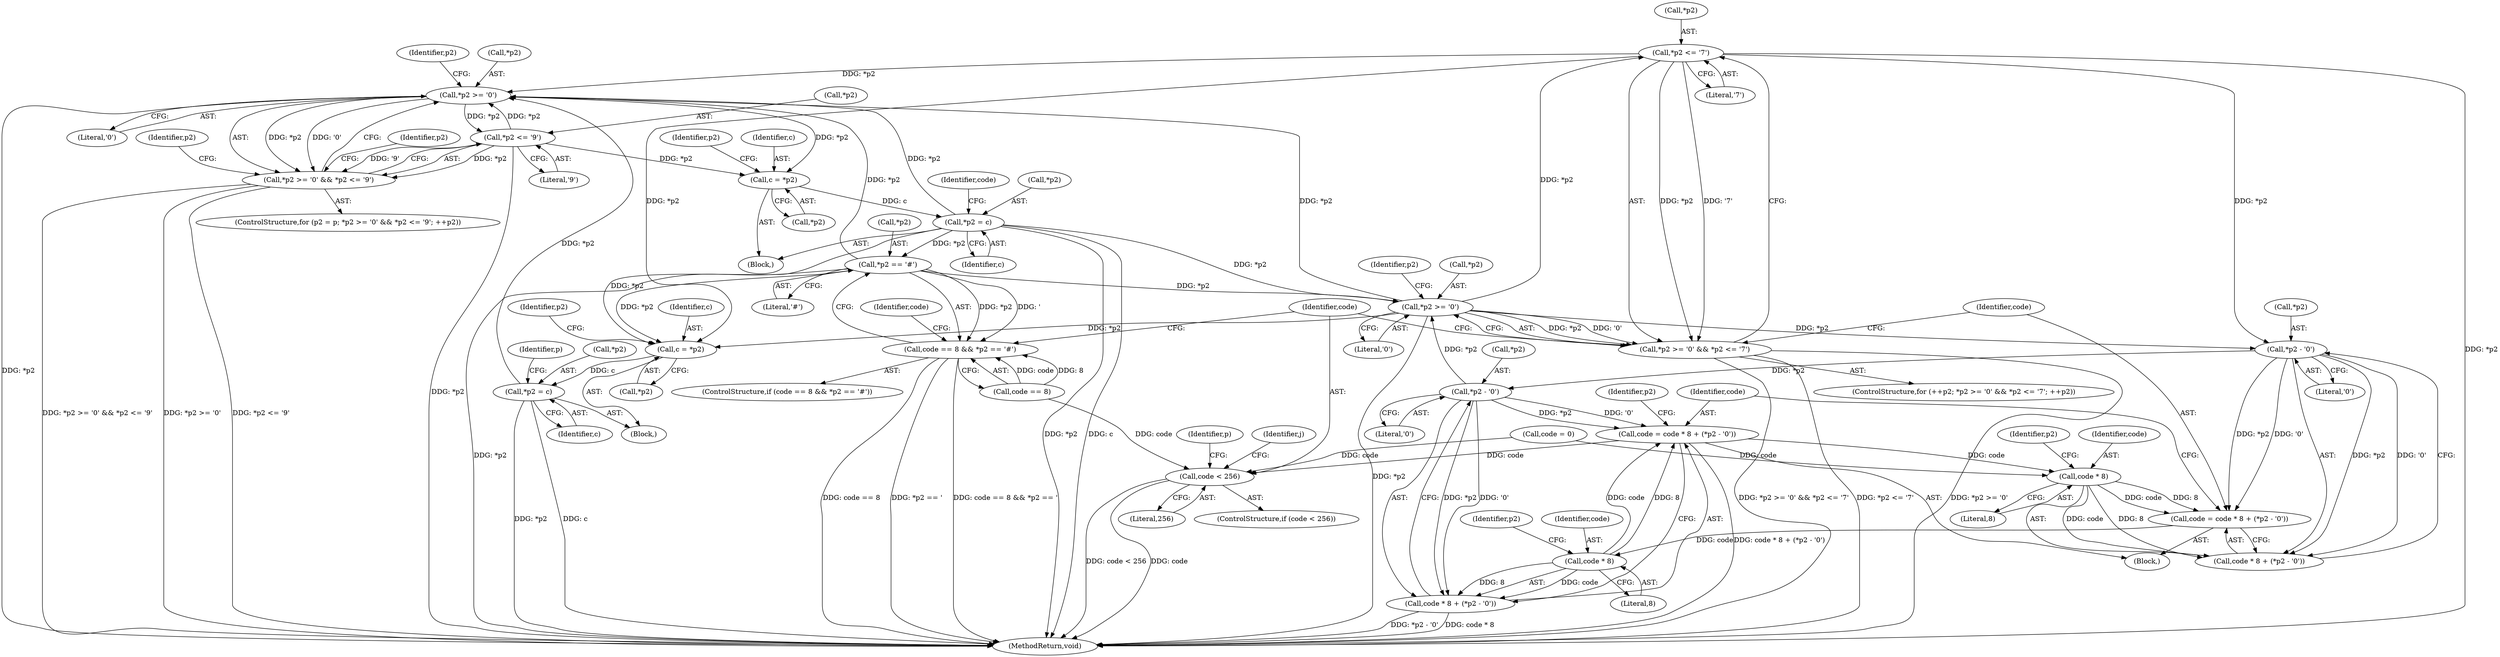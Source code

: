 digraph "1_poppler_39d140bfc0b8239bdd96d6a55842034ae5c05473@pointer" {
"1000380" [label="(Call,*p2 <= '7')"];
"1000376" [label="(Call,*p2 >= '0')"];
"1000364" [label="(Call,*p2 == '#')"];
"1000355" [label="(Call,*p2 = c)"];
"1000343" [label="(Call,c = *p2)"];
"1000333" [label="(Call,*p2 <= '9')"];
"1000329" [label="(Call,*p2 >= '0')"];
"1000449" [label="(Call,*p2 = c)"];
"1000435" [label="(Call,c = *p2)"];
"1000380" [label="(Call,*p2 <= '7')"];
"1000403" [label="(Call,*p2 - '0')"];
"1000393" [label="(Call,*p2 - '0')"];
"1000328" [label="(Call,*p2 >= '0' && *p2 <= '9')"];
"1000360" [label="(Call,code == 8 && *p2 == '#')"];
"1000375" [label="(Call,*p2 >= '0' && *p2 <= '7')"];
"1000387" [label="(Call,code = code * 8 + (*p2 - '0'))"];
"1000400" [label="(Call,code * 8)"];
"1000397" [label="(Call,code = code * 8 + (*p2 - '0'))"];
"1000390" [label="(Call,code * 8)"];
"1000389" [label="(Call,code * 8 + (*p2 - '0'))"];
"1000408" [label="(Call,code < 256)"];
"1000399" [label="(Call,code * 8 + (*p2 - '0'))"];
"1000393" [label="(Call,*p2 - '0')"];
"1000335" [label="(Identifier,p2)"];
"1000381" [label="(Call,*p2)"];
"1000359" [label="(ControlStructure,if (code == 8 && *p2 == '#'))"];
"1000388" [label="(Identifier,code)"];
"1000257" [label="(Identifier,j)"];
"1000398" [label="(Identifier,code)"];
"1000356" [label="(Call,*p2)"];
"1000343" [label="(Call,c = *p2)"];
"1000397" [label="(Call,code = code * 8 + (*p2 - '0'))"];
"1000400" [label="(Call,code * 8)"];
"1000367" [label="(Literal,'#')"];
"1000328" [label="(Call,*p2 >= '0' && *p2 <= '9')"];
"1000342" [label="(Block,)"];
"1000436" [label="(Identifier,c)"];
"1000394" [label="(Call,*p2)"];
"1000414" [label="(Identifier,p)"];
"1000376" [label="(Call,*p2 >= '0')"];
"1000336" [label="(Literal,'9')"];
"1000361" [label="(Call,code == 8)"];
"1000409" [label="(Identifier,code)"];
"1000372" [label="(ControlStructure,for (++p2; *p2 >= '0' && *p2 <= '7'; ++p2))"];
"1000365" [label="(Call,*p2)"];
"1000334" [label="(Call,*p2)"];
"1000362" [label="(Identifier,code)"];
"1000550" [label="(MethodReturn,void)"];
"1000435" [label="(Call,c = *p2)"];
"1000390" [label="(Call,code * 8)"];
"1000355" [label="(Call,*p2 = c)"];
"1000399" [label="(Call,code * 8 + (*p2 - '0'))"];
"1000404" [label="(Call,*p2)"];
"1000407" [label="(ControlStructure,if (code < 256))"];
"1000441" [label="(Identifier,p2)"];
"1000387" [label="(Call,code = code * 8 + (*p2 - '0'))"];
"1000382" [label="(Identifier,p2)"];
"1000383" [label="(Literal,'7')"];
"1000454" [label="(Identifier,p)"];
"1000330" [label="(Call,*p2)"];
"1000370" [label="(Identifier,code)"];
"1000402" [label="(Literal,8)"];
"1000395" [label="(Identifier,p2)"];
"1000410" [label="(Literal,256)"];
"1000401" [label="(Identifier,code)"];
"1000345" [label="(Call,*p2)"];
"1000333" [label="(Call,*p2 <= '9')"];
"1000389" [label="(Call,code * 8 + (*p2 - '0'))"];
"1000405" [label="(Identifier,p2)"];
"1000344" [label="(Identifier,c)"];
"1000377" [label="(Call,*p2)"];
"1000375" [label="(Call,*p2 >= '0' && *p2 <= '7')"];
"1000437" [label="(Call,*p2)"];
"1000396" [label="(Literal,'0')"];
"1000452" [label="(Identifier,c)"];
"1000324" [label="(ControlStructure,for (p2 = p; *p2 >= '0' && *p2 <= '9'; ++p2))"];
"1000386" [label="(Block,)"];
"1000408" [label="(Call,code < 256)"];
"1000403" [label="(Call,*p2 - '0')"];
"1000341" [label="(Identifier,p2)"];
"1000385" [label="(Identifier,p2)"];
"1000332" [label="(Literal,'0')"];
"1000450" [label="(Call,*p2)"];
"1000360" [label="(Call,code == 8 && *p2 == '#')"];
"1000338" [label="(Identifier,p2)"];
"1000391" [label="(Identifier,code)"];
"1000329" [label="(Call,*p2 >= '0')"];
"1000380" [label="(Call,*p2 <= '7')"];
"1000379" [label="(Literal,'0')"];
"1000349" [label="(Identifier,p2)"];
"1000449" [label="(Call,*p2 = c)"];
"1000432" [label="(Block,)"];
"1000406" [label="(Literal,'0')"];
"1000369" [label="(Call,code = 0)"];
"1000392" [label="(Literal,8)"];
"1000364" [label="(Call,*p2 == '#')"];
"1000358" [label="(Identifier,c)"];
"1000380" -> "1000375"  [label="AST: "];
"1000380" -> "1000383"  [label="CFG: "];
"1000381" -> "1000380"  [label="AST: "];
"1000383" -> "1000380"  [label="AST: "];
"1000375" -> "1000380"  [label="CFG: "];
"1000380" -> "1000550"  [label="DDG: *p2"];
"1000380" -> "1000329"  [label="DDG: *p2"];
"1000380" -> "1000375"  [label="DDG: *p2"];
"1000380" -> "1000375"  [label="DDG: '7'"];
"1000376" -> "1000380"  [label="DDG: *p2"];
"1000380" -> "1000393"  [label="DDG: *p2"];
"1000380" -> "1000435"  [label="DDG: *p2"];
"1000376" -> "1000375"  [label="AST: "];
"1000376" -> "1000379"  [label="CFG: "];
"1000377" -> "1000376"  [label="AST: "];
"1000379" -> "1000376"  [label="AST: "];
"1000382" -> "1000376"  [label="CFG: "];
"1000375" -> "1000376"  [label="CFG: "];
"1000376" -> "1000550"  [label="DDG: *p2"];
"1000376" -> "1000329"  [label="DDG: *p2"];
"1000376" -> "1000375"  [label="DDG: *p2"];
"1000376" -> "1000375"  [label="DDG: '0'"];
"1000364" -> "1000376"  [label="DDG: *p2"];
"1000355" -> "1000376"  [label="DDG: *p2"];
"1000403" -> "1000376"  [label="DDG: *p2"];
"1000376" -> "1000393"  [label="DDG: *p2"];
"1000376" -> "1000435"  [label="DDG: *p2"];
"1000364" -> "1000360"  [label="AST: "];
"1000364" -> "1000367"  [label="CFG: "];
"1000365" -> "1000364"  [label="AST: "];
"1000367" -> "1000364"  [label="AST: "];
"1000360" -> "1000364"  [label="CFG: "];
"1000364" -> "1000550"  [label="DDG: *p2"];
"1000364" -> "1000329"  [label="DDG: *p2"];
"1000364" -> "1000360"  [label="DDG: *p2"];
"1000364" -> "1000360"  [label="DDG: '"];
"1000355" -> "1000364"  [label="DDG: *p2"];
"1000364" -> "1000435"  [label="DDG: *p2"];
"1000355" -> "1000342"  [label="AST: "];
"1000355" -> "1000358"  [label="CFG: "];
"1000356" -> "1000355"  [label="AST: "];
"1000358" -> "1000355"  [label="AST: "];
"1000362" -> "1000355"  [label="CFG: "];
"1000355" -> "1000550"  [label="DDG: *p2"];
"1000355" -> "1000550"  [label="DDG: c"];
"1000355" -> "1000329"  [label="DDG: *p2"];
"1000343" -> "1000355"  [label="DDG: c"];
"1000355" -> "1000435"  [label="DDG: *p2"];
"1000343" -> "1000342"  [label="AST: "];
"1000343" -> "1000345"  [label="CFG: "];
"1000344" -> "1000343"  [label="AST: "];
"1000345" -> "1000343"  [label="AST: "];
"1000349" -> "1000343"  [label="CFG: "];
"1000333" -> "1000343"  [label="DDG: *p2"];
"1000329" -> "1000343"  [label="DDG: *p2"];
"1000333" -> "1000328"  [label="AST: "];
"1000333" -> "1000336"  [label="CFG: "];
"1000334" -> "1000333"  [label="AST: "];
"1000336" -> "1000333"  [label="AST: "];
"1000328" -> "1000333"  [label="CFG: "];
"1000333" -> "1000550"  [label="DDG: *p2"];
"1000333" -> "1000329"  [label="DDG: *p2"];
"1000333" -> "1000328"  [label="DDG: *p2"];
"1000333" -> "1000328"  [label="DDG: '9'"];
"1000329" -> "1000333"  [label="DDG: *p2"];
"1000329" -> "1000328"  [label="AST: "];
"1000329" -> "1000332"  [label="CFG: "];
"1000330" -> "1000329"  [label="AST: "];
"1000332" -> "1000329"  [label="AST: "];
"1000335" -> "1000329"  [label="CFG: "];
"1000328" -> "1000329"  [label="CFG: "];
"1000329" -> "1000550"  [label="DDG: *p2"];
"1000329" -> "1000328"  [label="DDG: *p2"];
"1000329" -> "1000328"  [label="DDG: '0'"];
"1000449" -> "1000329"  [label="DDG: *p2"];
"1000449" -> "1000432"  [label="AST: "];
"1000449" -> "1000452"  [label="CFG: "];
"1000450" -> "1000449"  [label="AST: "];
"1000452" -> "1000449"  [label="AST: "];
"1000454" -> "1000449"  [label="CFG: "];
"1000449" -> "1000550"  [label="DDG: *p2"];
"1000449" -> "1000550"  [label="DDG: c"];
"1000435" -> "1000449"  [label="DDG: c"];
"1000435" -> "1000432"  [label="AST: "];
"1000435" -> "1000437"  [label="CFG: "];
"1000436" -> "1000435"  [label="AST: "];
"1000437" -> "1000435"  [label="AST: "];
"1000441" -> "1000435"  [label="CFG: "];
"1000403" -> "1000399"  [label="AST: "];
"1000403" -> "1000406"  [label="CFG: "];
"1000404" -> "1000403"  [label="AST: "];
"1000406" -> "1000403"  [label="AST: "];
"1000399" -> "1000403"  [label="CFG: "];
"1000403" -> "1000397"  [label="DDG: *p2"];
"1000403" -> "1000397"  [label="DDG: '0'"];
"1000403" -> "1000399"  [label="DDG: *p2"];
"1000403" -> "1000399"  [label="DDG: '0'"];
"1000393" -> "1000403"  [label="DDG: *p2"];
"1000393" -> "1000389"  [label="AST: "];
"1000393" -> "1000396"  [label="CFG: "];
"1000394" -> "1000393"  [label="AST: "];
"1000396" -> "1000393"  [label="AST: "];
"1000389" -> "1000393"  [label="CFG: "];
"1000393" -> "1000387"  [label="DDG: *p2"];
"1000393" -> "1000387"  [label="DDG: '0'"];
"1000393" -> "1000389"  [label="DDG: *p2"];
"1000393" -> "1000389"  [label="DDG: '0'"];
"1000328" -> "1000324"  [label="AST: "];
"1000338" -> "1000328"  [label="CFG: "];
"1000341" -> "1000328"  [label="CFG: "];
"1000328" -> "1000550"  [label="DDG: *p2 <= '9'"];
"1000328" -> "1000550"  [label="DDG: *p2 >= '0' && *p2 <= '9'"];
"1000328" -> "1000550"  [label="DDG: *p2 >= '0'"];
"1000360" -> "1000359"  [label="AST: "];
"1000360" -> "1000361"  [label="CFG: "];
"1000361" -> "1000360"  [label="AST: "];
"1000370" -> "1000360"  [label="CFG: "];
"1000409" -> "1000360"  [label="CFG: "];
"1000360" -> "1000550"  [label="DDG: code == 8"];
"1000360" -> "1000550"  [label="DDG: *p2 == '"];
"1000360" -> "1000550"  [label="DDG: code == 8 && *p2 == '"];
"1000361" -> "1000360"  [label="DDG: code"];
"1000361" -> "1000360"  [label="DDG: 8"];
"1000375" -> "1000372"  [label="AST: "];
"1000388" -> "1000375"  [label="CFG: "];
"1000409" -> "1000375"  [label="CFG: "];
"1000375" -> "1000550"  [label="DDG: *p2 >= '0'"];
"1000375" -> "1000550"  [label="DDG: *p2 >= '0' && *p2 <= '7'"];
"1000375" -> "1000550"  [label="DDG: *p2 <= '7'"];
"1000387" -> "1000386"  [label="AST: "];
"1000387" -> "1000389"  [label="CFG: "];
"1000388" -> "1000387"  [label="AST: "];
"1000389" -> "1000387"  [label="AST: "];
"1000398" -> "1000387"  [label="CFG: "];
"1000390" -> "1000387"  [label="DDG: code"];
"1000390" -> "1000387"  [label="DDG: 8"];
"1000387" -> "1000400"  [label="DDG: code"];
"1000400" -> "1000399"  [label="AST: "];
"1000400" -> "1000402"  [label="CFG: "];
"1000401" -> "1000400"  [label="AST: "];
"1000402" -> "1000400"  [label="AST: "];
"1000405" -> "1000400"  [label="CFG: "];
"1000400" -> "1000397"  [label="DDG: code"];
"1000400" -> "1000397"  [label="DDG: 8"];
"1000400" -> "1000399"  [label="DDG: code"];
"1000400" -> "1000399"  [label="DDG: 8"];
"1000397" -> "1000386"  [label="AST: "];
"1000397" -> "1000399"  [label="CFG: "];
"1000398" -> "1000397"  [label="AST: "];
"1000399" -> "1000397"  [label="AST: "];
"1000385" -> "1000397"  [label="CFG: "];
"1000397" -> "1000550"  [label="DDG: code * 8 + (*p2 - '0')"];
"1000397" -> "1000390"  [label="DDG: code"];
"1000397" -> "1000408"  [label="DDG: code"];
"1000390" -> "1000389"  [label="AST: "];
"1000390" -> "1000392"  [label="CFG: "];
"1000391" -> "1000390"  [label="AST: "];
"1000392" -> "1000390"  [label="AST: "];
"1000395" -> "1000390"  [label="CFG: "];
"1000390" -> "1000389"  [label="DDG: code"];
"1000390" -> "1000389"  [label="DDG: 8"];
"1000369" -> "1000390"  [label="DDG: code"];
"1000408" -> "1000407"  [label="AST: "];
"1000408" -> "1000410"  [label="CFG: "];
"1000409" -> "1000408"  [label="AST: "];
"1000410" -> "1000408"  [label="AST: "];
"1000414" -> "1000408"  [label="CFG: "];
"1000257" -> "1000408"  [label="CFG: "];
"1000408" -> "1000550"  [label="DDG: code"];
"1000408" -> "1000550"  [label="DDG: code < 256"];
"1000369" -> "1000408"  [label="DDG: code"];
"1000361" -> "1000408"  [label="DDG: code"];
"1000399" -> "1000550"  [label="DDG: *p2 - '0'"];
"1000399" -> "1000550"  [label="DDG: code * 8"];
}
